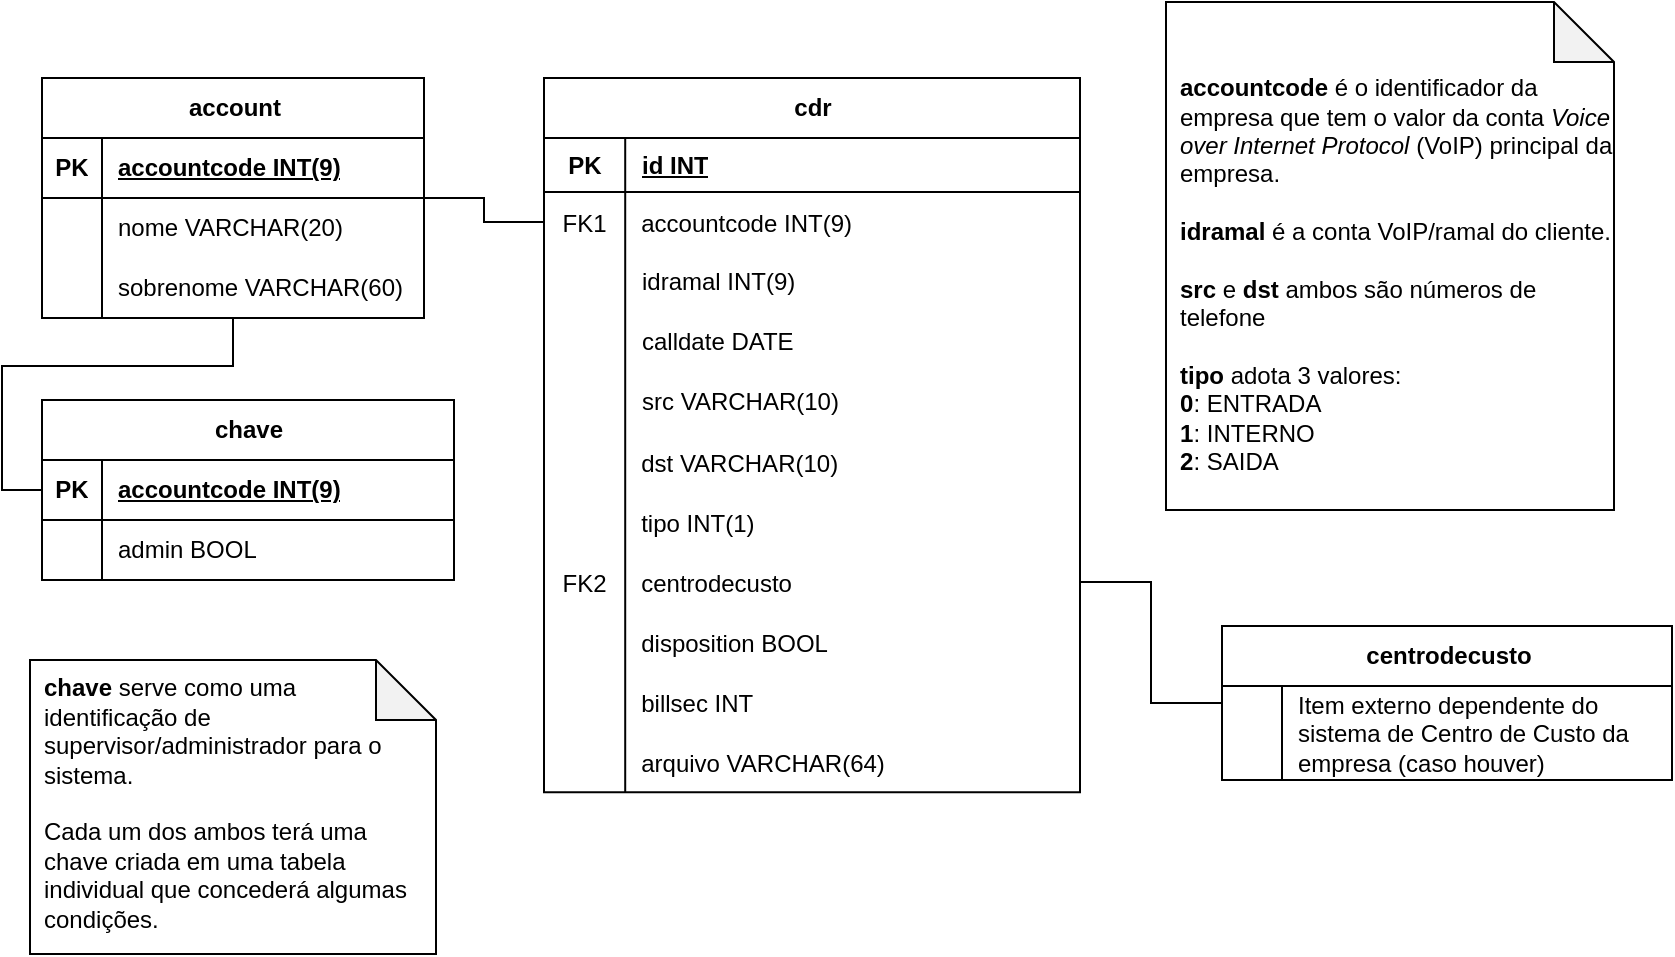 <mxfile version="27.0.9" pages="3">
  <diagram id="LCHwBQlNh8Vgme6ZbI-Y" name="MER 1">
    <mxGraphModel dx="1278" dy="618" grid="0" gridSize="10" guides="1" tooltips="1" connect="1" arrows="1" fold="1" page="0" pageScale="1" pageWidth="3300" pageHeight="2339" math="0" shadow="0">
      <root>
        <mxCell id="0" />
        <mxCell id="1" parent="0" />
        <mxCell id="iptCe_9q5392KeY6W5Uu-12" value="cdr" style="shape=table;startSize=30;container=1;collapsible=1;childLayout=tableLayout;fixedRows=1;rowLines=0;fontStyle=1;align=center;resizeLast=1;html=1;" parent="1" vertex="1">
          <mxGeometry x="50" y="127" width="268" height="357.071" as="geometry">
            <mxRectangle x="50" y="127" width="52" height="30" as="alternateBounds" />
          </mxGeometry>
        </mxCell>
        <mxCell id="iptCe_9q5392KeY6W5Uu-13" value="" style="shape=tableRow;horizontal=0;startSize=0;swimlaneHead=0;swimlaneBody=0;fillColor=none;collapsible=0;dropTarget=0;points=[[0,0.5],[1,0.5]];portConstraint=eastwest;top=0;left=0;right=0;bottom=1;" parent="iptCe_9q5392KeY6W5Uu-12" vertex="1">
          <mxGeometry y="30" width="268" height="27" as="geometry" />
        </mxCell>
        <mxCell id="iptCe_9q5392KeY6W5Uu-14" value="PK" style="shape=partialRectangle;connectable=0;fillColor=none;top=0;left=0;bottom=0;right=0;fontStyle=1;overflow=hidden;whiteSpace=wrap;html=1;" parent="iptCe_9q5392KeY6W5Uu-13" vertex="1">
          <mxGeometry width="40.607" height="27" as="geometry">
            <mxRectangle width="40.607" height="27" as="alternateBounds" />
          </mxGeometry>
        </mxCell>
        <mxCell id="iptCe_9q5392KeY6W5Uu-15" value="id INT" style="shape=partialRectangle;connectable=0;fillColor=none;top=0;left=0;bottom=0;right=0;align=left;spacingLeft=6;fontStyle=5;overflow=hidden;whiteSpace=wrap;html=1;" parent="iptCe_9q5392KeY6W5Uu-13" vertex="1">
          <mxGeometry x="40.607" width="227.393" height="27" as="geometry">
            <mxRectangle width="227.393" height="27" as="alternateBounds" />
          </mxGeometry>
        </mxCell>
        <mxCell id="iptCe_9q5392KeY6W5Uu-82" value="" style="shape=tableRow;horizontal=0;startSize=0;swimlaneHead=0;swimlaneBody=0;fillColor=none;collapsible=0;dropTarget=0;points=[[0,0.5],[1,0.5]];portConstraint=eastwest;top=0;left=0;right=0;bottom=0;" parent="iptCe_9q5392KeY6W5Uu-12" vertex="1">
          <mxGeometry y="57" width="268" height="30" as="geometry" />
        </mxCell>
        <mxCell id="iptCe_9q5392KeY6W5Uu-83" value="FK1" style="shape=partialRectangle;connectable=0;fillColor=none;top=0;left=0;bottom=0;right=0;editable=1;overflow=hidden;" parent="iptCe_9q5392KeY6W5Uu-82" vertex="1">
          <mxGeometry width="40.607" height="30" as="geometry">
            <mxRectangle width="40.607" height="30" as="alternateBounds" />
          </mxGeometry>
        </mxCell>
        <mxCell id="iptCe_9q5392KeY6W5Uu-84" value="accountcode INT(9)" style="shape=partialRectangle;connectable=0;fillColor=none;top=0;left=0;bottom=0;right=0;align=left;spacingLeft=6;overflow=hidden;" parent="iptCe_9q5392KeY6W5Uu-82" vertex="1">
          <mxGeometry x="40.607" width="227.393" height="30" as="geometry">
            <mxRectangle width="227.393" height="30" as="alternateBounds" />
          </mxGeometry>
        </mxCell>
        <mxCell id="iptCe_9q5392KeY6W5Uu-16" value="" style="shape=tableRow;horizontal=0;startSize=0;swimlaneHead=0;swimlaneBody=0;fillColor=none;collapsible=0;dropTarget=0;points=[[0,0.5],[1,0.5]];portConstraint=eastwest;top=0;left=0;right=0;bottom=0;" parent="iptCe_9q5392KeY6W5Uu-12" vertex="1">
          <mxGeometry y="87" width="268" height="30" as="geometry" />
        </mxCell>
        <mxCell id="iptCe_9q5392KeY6W5Uu-17" value="" style="shape=partialRectangle;connectable=0;fillColor=none;top=0;left=0;bottom=0;right=0;editable=1;overflow=hidden;whiteSpace=wrap;html=1;" parent="iptCe_9q5392KeY6W5Uu-16" vertex="1">
          <mxGeometry width="40.607" height="30" as="geometry">
            <mxRectangle width="40.607" height="30" as="alternateBounds" />
          </mxGeometry>
        </mxCell>
        <mxCell id="iptCe_9q5392KeY6W5Uu-18" value="idramal INT(9)" style="shape=partialRectangle;connectable=0;fillColor=none;top=0;left=0;bottom=0;right=0;align=left;spacingLeft=6;overflow=hidden;whiteSpace=wrap;html=1;" parent="iptCe_9q5392KeY6W5Uu-16" vertex="1">
          <mxGeometry x="40.607" width="227.393" height="30" as="geometry">
            <mxRectangle width="227.393" height="30" as="alternateBounds" />
          </mxGeometry>
        </mxCell>
        <mxCell id="iptCe_9q5392KeY6W5Uu-19" value="" style="shape=tableRow;horizontal=0;startSize=0;swimlaneHead=0;swimlaneBody=0;fillColor=none;collapsible=0;dropTarget=0;points=[[0,0.5],[1,0.5]];portConstraint=eastwest;top=0;left=0;right=0;bottom=0;" parent="iptCe_9q5392KeY6W5Uu-12" vertex="1">
          <mxGeometry y="117" width="268" height="30" as="geometry" />
        </mxCell>
        <mxCell id="iptCe_9q5392KeY6W5Uu-20" value="" style="shape=partialRectangle;connectable=0;fillColor=none;top=0;left=0;bottom=0;right=0;editable=1;overflow=hidden;whiteSpace=wrap;html=1;" parent="iptCe_9q5392KeY6W5Uu-19" vertex="1">
          <mxGeometry width="40.607" height="30" as="geometry">
            <mxRectangle width="40.607" height="30" as="alternateBounds" />
          </mxGeometry>
        </mxCell>
        <mxCell id="iptCe_9q5392KeY6W5Uu-21" value="calldate DATE" style="shape=partialRectangle;connectable=0;fillColor=none;top=0;left=0;bottom=0;right=0;align=left;spacingLeft=6;overflow=hidden;whiteSpace=wrap;html=1;" parent="iptCe_9q5392KeY6W5Uu-19" vertex="1">
          <mxGeometry x="40.607" width="227.393" height="30" as="geometry">
            <mxRectangle width="227.393" height="30" as="alternateBounds" />
          </mxGeometry>
        </mxCell>
        <mxCell id="iptCe_9q5392KeY6W5Uu-22" value="" style="shape=tableRow;horizontal=0;startSize=0;swimlaneHead=0;swimlaneBody=0;fillColor=none;collapsible=0;dropTarget=0;points=[[0,0.5],[1,0.5]];portConstraint=eastwest;top=0;left=0;right=0;bottom=0;" parent="iptCe_9q5392KeY6W5Uu-12" vertex="1">
          <mxGeometry y="147" width="268" height="30" as="geometry" />
        </mxCell>
        <mxCell id="iptCe_9q5392KeY6W5Uu-23" value="" style="shape=partialRectangle;connectable=0;fillColor=none;top=0;left=0;bottom=0;right=0;editable=1;overflow=hidden;whiteSpace=wrap;html=1;" parent="iptCe_9q5392KeY6W5Uu-22" vertex="1">
          <mxGeometry width="40.607" height="30" as="geometry">
            <mxRectangle width="40.607" height="30" as="alternateBounds" />
          </mxGeometry>
        </mxCell>
        <mxCell id="iptCe_9q5392KeY6W5Uu-24" value="src VARCHAR(10&lt;span style=&quot;background-color: transparent; color: light-dark(rgb(0, 0, 0), rgb(255, 255, 255));&quot;&gt;)&lt;/span&gt;" style="shape=partialRectangle;connectable=0;fillColor=none;top=0;left=0;bottom=0;right=0;align=left;spacingLeft=6;overflow=hidden;whiteSpace=wrap;html=1;" parent="iptCe_9q5392KeY6W5Uu-22" vertex="1">
          <mxGeometry x="40.607" width="227.393" height="30" as="geometry">
            <mxRectangle width="227.393" height="30" as="alternateBounds" />
          </mxGeometry>
        </mxCell>
        <mxCell id="iptCe_9q5392KeY6W5Uu-26" value="" style="shape=tableRow;horizontal=0;startSize=0;swimlaneHead=0;swimlaneBody=0;fillColor=none;collapsible=0;dropTarget=0;points=[[0,0.5],[1,0.5]];portConstraint=eastwest;top=0;left=0;right=0;bottom=0;" parent="iptCe_9q5392KeY6W5Uu-12" vertex="1">
          <mxGeometry y="177" width="268" height="30" as="geometry" />
        </mxCell>
        <mxCell id="iptCe_9q5392KeY6W5Uu-27" value="" style="shape=partialRectangle;connectable=0;fillColor=none;top=0;left=0;bottom=0;right=0;editable=1;overflow=hidden;" parent="iptCe_9q5392KeY6W5Uu-26" vertex="1">
          <mxGeometry width="40.607" height="30" as="geometry">
            <mxRectangle width="40.607" height="30" as="alternateBounds" />
          </mxGeometry>
        </mxCell>
        <mxCell id="iptCe_9q5392KeY6W5Uu-28" value="dst VARCHAR(10)" style="shape=partialRectangle;connectable=0;fillColor=none;top=0;left=0;bottom=0;right=0;align=left;spacingLeft=6;overflow=hidden;" parent="iptCe_9q5392KeY6W5Uu-26" vertex="1">
          <mxGeometry x="40.607" width="227.393" height="30" as="geometry">
            <mxRectangle width="227.393" height="30" as="alternateBounds" />
          </mxGeometry>
        </mxCell>
        <mxCell id="iptCe_9q5392KeY6W5Uu-32" value="" style="shape=tableRow;horizontal=0;startSize=0;swimlaneHead=0;swimlaneBody=0;fillColor=none;collapsible=0;dropTarget=0;points=[[0,0.5],[1,0.5]];portConstraint=eastwest;top=0;left=0;right=0;bottom=0;" parent="iptCe_9q5392KeY6W5Uu-12" vertex="1">
          <mxGeometry y="207" width="268" height="30" as="geometry" />
        </mxCell>
        <mxCell id="iptCe_9q5392KeY6W5Uu-33" value="" style="shape=partialRectangle;connectable=0;fillColor=none;top=0;left=0;bottom=0;right=0;editable=1;overflow=hidden;" parent="iptCe_9q5392KeY6W5Uu-32" vertex="1">
          <mxGeometry width="40.607" height="30" as="geometry">
            <mxRectangle width="40.607" height="30" as="alternateBounds" />
          </mxGeometry>
        </mxCell>
        <mxCell id="iptCe_9q5392KeY6W5Uu-34" value="tipo INT(1)" style="shape=partialRectangle;connectable=0;fillColor=none;top=0;left=0;bottom=0;right=0;align=left;spacingLeft=6;overflow=hidden;" parent="iptCe_9q5392KeY6W5Uu-32" vertex="1">
          <mxGeometry x="40.607" width="227.393" height="30" as="geometry">
            <mxRectangle width="227.393" height="30" as="alternateBounds" />
          </mxGeometry>
        </mxCell>
        <mxCell id="iptCe_9q5392KeY6W5Uu-35" value="" style="shape=tableRow;horizontal=0;startSize=0;swimlaneHead=0;swimlaneBody=0;fillColor=none;collapsible=0;dropTarget=0;points=[[0,0.5],[1,0.5]];portConstraint=eastwest;top=0;left=0;right=0;bottom=0;" parent="iptCe_9q5392KeY6W5Uu-12" vertex="1">
          <mxGeometry y="237" width="268" height="30" as="geometry" />
        </mxCell>
        <mxCell id="iptCe_9q5392KeY6W5Uu-36" value="FK2" style="shape=partialRectangle;connectable=0;fillColor=none;top=0;left=0;bottom=0;right=0;editable=1;overflow=hidden;" parent="iptCe_9q5392KeY6W5Uu-35" vertex="1">
          <mxGeometry width="40.607" height="30" as="geometry">
            <mxRectangle width="40.607" height="30" as="alternateBounds" />
          </mxGeometry>
        </mxCell>
        <mxCell id="iptCe_9q5392KeY6W5Uu-37" value="centrodecusto" style="shape=partialRectangle;connectable=0;fillColor=none;top=0;left=0;bottom=0;right=0;align=left;spacingLeft=6;overflow=hidden;" parent="iptCe_9q5392KeY6W5Uu-35" vertex="1">
          <mxGeometry x="40.607" width="227.393" height="30" as="geometry">
            <mxRectangle width="227.393" height="30" as="alternateBounds" />
          </mxGeometry>
        </mxCell>
        <mxCell id="iptCe_9q5392KeY6W5Uu-38" value="" style="shape=tableRow;horizontal=0;startSize=0;swimlaneHead=0;swimlaneBody=0;fillColor=none;collapsible=0;dropTarget=0;points=[[0,0.5],[1,0.5]];portConstraint=eastwest;top=0;left=0;right=0;bottom=0;" parent="iptCe_9q5392KeY6W5Uu-12" vertex="1">
          <mxGeometry y="267" width="268" height="30" as="geometry" />
        </mxCell>
        <mxCell id="iptCe_9q5392KeY6W5Uu-39" value="" style="shape=partialRectangle;connectable=0;fillColor=none;top=0;left=0;bottom=0;right=0;editable=1;overflow=hidden;" parent="iptCe_9q5392KeY6W5Uu-38" vertex="1">
          <mxGeometry width="40.607" height="30" as="geometry">
            <mxRectangle width="40.607" height="30" as="alternateBounds" />
          </mxGeometry>
        </mxCell>
        <mxCell id="iptCe_9q5392KeY6W5Uu-40" value="disposition BOOL" style="shape=partialRectangle;connectable=0;fillColor=none;top=0;left=0;bottom=0;right=0;align=left;spacingLeft=6;overflow=hidden;" parent="iptCe_9q5392KeY6W5Uu-38" vertex="1">
          <mxGeometry x="40.607" width="227.393" height="30" as="geometry">
            <mxRectangle width="227.393" height="30" as="alternateBounds" />
          </mxGeometry>
        </mxCell>
        <mxCell id="iptCe_9q5392KeY6W5Uu-41" value="" style="shape=tableRow;horizontal=0;startSize=0;swimlaneHead=0;swimlaneBody=0;fillColor=none;collapsible=0;dropTarget=0;points=[[0,0.5],[1,0.5]];portConstraint=eastwest;top=0;left=0;right=0;bottom=0;" parent="iptCe_9q5392KeY6W5Uu-12" vertex="1">
          <mxGeometry y="297" width="268" height="30" as="geometry" />
        </mxCell>
        <mxCell id="iptCe_9q5392KeY6W5Uu-42" value="" style="shape=partialRectangle;connectable=0;fillColor=none;top=0;left=0;bottom=0;right=0;editable=1;overflow=hidden;" parent="iptCe_9q5392KeY6W5Uu-41" vertex="1">
          <mxGeometry width="40.607" height="30" as="geometry">
            <mxRectangle width="40.607" height="30" as="alternateBounds" />
          </mxGeometry>
        </mxCell>
        <mxCell id="iptCe_9q5392KeY6W5Uu-43" value="billsec INT" style="shape=partialRectangle;connectable=0;fillColor=none;top=0;left=0;bottom=0;right=0;align=left;spacingLeft=6;overflow=hidden;" parent="iptCe_9q5392KeY6W5Uu-41" vertex="1">
          <mxGeometry x="40.607" width="227.393" height="30" as="geometry">
            <mxRectangle width="227.393" height="30" as="alternateBounds" />
          </mxGeometry>
        </mxCell>
        <mxCell id="iptCe_9q5392KeY6W5Uu-44" value="" style="shape=tableRow;horizontal=0;startSize=0;swimlaneHead=0;swimlaneBody=0;fillColor=none;collapsible=0;dropTarget=0;points=[[0,0.5],[1,0.5]];portConstraint=eastwest;top=0;left=0;right=0;bottom=0;" parent="iptCe_9q5392KeY6W5Uu-12" vertex="1">
          <mxGeometry y="327" width="268" height="30" as="geometry" />
        </mxCell>
        <mxCell id="iptCe_9q5392KeY6W5Uu-45" value="" style="shape=partialRectangle;connectable=0;fillColor=none;top=0;left=0;bottom=0;right=0;editable=1;overflow=hidden;" parent="iptCe_9q5392KeY6W5Uu-44" vertex="1">
          <mxGeometry width="40.607" height="30" as="geometry">
            <mxRectangle width="40.607" height="30" as="alternateBounds" />
          </mxGeometry>
        </mxCell>
        <mxCell id="iptCe_9q5392KeY6W5Uu-46" value="arquivo VARCHAR(64)" style="shape=partialRectangle;connectable=0;fillColor=none;top=0;left=0;bottom=0;right=0;align=left;spacingLeft=6;overflow=hidden;" parent="iptCe_9q5392KeY6W5Uu-44" vertex="1">
          <mxGeometry x="40.607" width="227.393" height="30" as="geometry">
            <mxRectangle width="227.393" height="30" as="alternateBounds" />
          </mxGeometry>
        </mxCell>
        <mxCell id="iptCe_9q5392KeY6W5Uu-53" value="centrodecusto" style="shape=table;startSize=30;container=1;collapsible=1;childLayout=tableLayout;fixedRows=1;rowLines=0;fontStyle=1;align=center;resizeLast=1;html=1;" parent="1" vertex="1">
          <mxGeometry x="389" y="401" width="225" height="77" as="geometry" />
        </mxCell>
        <mxCell id="iptCe_9q5392KeY6W5Uu-57" value="" style="shape=tableRow;horizontal=0;startSize=0;swimlaneHead=0;swimlaneBody=0;fillColor=none;collapsible=0;dropTarget=0;points=[[0,0.5],[1,0.5]];portConstraint=eastwest;top=0;left=0;right=0;bottom=0;" parent="iptCe_9q5392KeY6W5Uu-53" vertex="1">
          <mxGeometry y="30" width="225" height="47" as="geometry" />
        </mxCell>
        <mxCell id="iptCe_9q5392KeY6W5Uu-58" value="" style="shape=partialRectangle;connectable=0;fillColor=none;top=0;left=0;bottom=0;right=0;editable=1;overflow=hidden;whiteSpace=wrap;html=1;" parent="iptCe_9q5392KeY6W5Uu-57" vertex="1">
          <mxGeometry width="30" height="47" as="geometry">
            <mxRectangle width="30" height="47" as="alternateBounds" />
          </mxGeometry>
        </mxCell>
        <mxCell id="iptCe_9q5392KeY6W5Uu-59" value="Item externo dependente do sistema de Centro de Custo da empresa (caso houver)" style="shape=partialRectangle;connectable=0;fillColor=none;top=0;left=0;bottom=0;right=0;align=left;spacingLeft=6;overflow=hidden;whiteSpace=wrap;html=1;" parent="iptCe_9q5392KeY6W5Uu-57" vertex="1">
          <mxGeometry x="30" width="195" height="47" as="geometry">
            <mxRectangle width="195" height="47" as="alternateBounds" />
          </mxGeometry>
        </mxCell>
        <mxCell id="iptCe_9q5392KeY6W5Uu-66" style="edgeStyle=orthogonalEdgeStyle;rounded=0;orthogonalLoop=1;jettySize=auto;html=1;entryX=0;entryY=0.5;entryDx=0;entryDy=0;fontSize=12;startSize=8;endSize=8;endArrow=none;startFill=0;exitX=1;exitY=0.5;exitDx=0;exitDy=0;" parent="1" source="iptCe_9q5392KeY6W5Uu-35" target="iptCe_9q5392KeY6W5Uu-53" edge="1">
          <mxGeometry relative="1" as="geometry" />
        </mxCell>
        <mxCell id="iptCe_9q5392KeY6W5Uu-90" value="&lt;b&gt;accountcode &lt;/b&gt;é o identificador da empresa que tem o valor da conta&amp;nbsp;&lt;i&gt;Voice over Internet Protocol&lt;/i&gt;&amp;nbsp;(VoIP) principal da empresa.&lt;div&gt;&lt;br&gt;&lt;/div&gt;&lt;div&gt;&lt;b&gt;idramal&lt;/b&gt;&amp;nbsp;é a conta VoIP/ramal do cliente.&lt;br&gt;&lt;div&gt;&lt;br&gt;&lt;/div&gt;&lt;div&gt;&lt;div style=&quot;&quot;&gt;&lt;b&gt;src&lt;/b&gt;&amp;nbsp;e &lt;b&gt;dst&lt;/b&gt;&amp;nbsp;ambos são números de telefone&lt;/div&gt;&lt;div style=&quot;&quot;&gt;&lt;br&gt;&lt;/div&gt;&lt;div style=&quot;&quot;&gt;&lt;b&gt;tipo&lt;/b&gt;&amp;nbsp;adota 3 valores:&lt;br&gt;&lt;b&gt;0&lt;/b&gt;: ENTRADA&lt;/div&gt;&lt;div style=&quot;&quot;&gt;&lt;b&gt;1&lt;/b&gt;: INTERNO&lt;/div&gt;&lt;div style=&quot;&quot;&gt;&lt;b&gt;2&lt;/b&gt;: SAIDA&lt;/div&gt;&lt;div&gt;&lt;br&gt;&lt;/div&gt;&lt;/div&gt;&lt;/div&gt;" style="shape=note;whiteSpace=wrap;html=1;backgroundOutline=1;darkOpacity=0.05;align=left;verticalAlign=bottom;spacingLeft=5;" parent="1" vertex="1">
          <mxGeometry x="361" y="89" width="224" height="254" as="geometry" />
        </mxCell>
        <mxCell id="aGysRV_mhtRJOdo6gemg-48" style="edgeStyle=orthogonalEdgeStyle;rounded=0;orthogonalLoop=1;jettySize=auto;html=1;entryX=0;entryY=0.5;entryDx=0;entryDy=0;fontSize=12;startSize=8;endSize=8;endArrow=none;startFill=0;" parent="1" source="aGysRV_mhtRJOdo6gemg-35" target="iptCe_9q5392KeY6W5Uu-82" edge="1">
          <mxGeometry relative="1" as="geometry" />
        </mxCell>
        <mxCell id="aGysRV_mhtRJOdo6gemg-66" style="edgeStyle=orthogonalEdgeStyle;rounded=0;orthogonalLoop=1;jettySize=auto;html=1;entryX=0;entryY=0.5;entryDx=0;entryDy=0;fontSize=12;startSize=8;endSize=8;endArrow=none;startFill=0;" parent="1" source="aGysRV_mhtRJOdo6gemg-35" target="aGysRV_mhtRJOdo6gemg-50" edge="1">
          <mxGeometry relative="1" as="geometry">
            <Array as="points">
              <mxPoint x="-105" y="271" />
              <mxPoint x="-221" y="271" />
              <mxPoint x="-221" y="333" />
            </Array>
          </mxGeometry>
        </mxCell>
        <mxCell id="aGysRV_mhtRJOdo6gemg-35" value="account" style="shape=table;startSize=30;container=1;collapsible=1;childLayout=tableLayout;fixedRows=1;rowLines=0;fontStyle=1;align=center;resizeLast=1;html=1;" parent="1" vertex="1">
          <mxGeometry x="-201" y="127" width="191" height="120" as="geometry" />
        </mxCell>
        <mxCell id="aGysRV_mhtRJOdo6gemg-36" value="" style="shape=tableRow;horizontal=0;startSize=0;swimlaneHead=0;swimlaneBody=0;fillColor=none;collapsible=0;dropTarget=0;points=[[0,0.5],[1,0.5]];portConstraint=eastwest;top=0;left=0;right=0;bottom=1;" parent="aGysRV_mhtRJOdo6gemg-35" vertex="1">
          <mxGeometry y="30" width="191" height="30" as="geometry" />
        </mxCell>
        <mxCell id="aGysRV_mhtRJOdo6gemg-37" value="PK" style="shape=partialRectangle;connectable=0;fillColor=none;top=0;left=0;bottom=0;right=0;fontStyle=1;overflow=hidden;whiteSpace=wrap;html=1;" parent="aGysRV_mhtRJOdo6gemg-36" vertex="1">
          <mxGeometry width="30" height="30" as="geometry">
            <mxRectangle width="30" height="30" as="alternateBounds" />
          </mxGeometry>
        </mxCell>
        <mxCell id="aGysRV_mhtRJOdo6gemg-38" value="accountcode INT(9)" style="shape=partialRectangle;connectable=0;fillColor=none;top=0;left=0;bottom=0;right=0;align=left;spacingLeft=6;fontStyle=5;overflow=hidden;whiteSpace=wrap;html=1;" parent="aGysRV_mhtRJOdo6gemg-36" vertex="1">
          <mxGeometry x="30" width="161" height="30" as="geometry">
            <mxRectangle width="161" height="30" as="alternateBounds" />
          </mxGeometry>
        </mxCell>
        <mxCell id="aGysRV_mhtRJOdo6gemg-39" value="" style="shape=tableRow;horizontal=0;startSize=0;swimlaneHead=0;swimlaneBody=0;fillColor=none;collapsible=0;dropTarget=0;points=[[0,0.5],[1,0.5]];portConstraint=eastwest;top=0;left=0;right=0;bottom=0;" parent="aGysRV_mhtRJOdo6gemg-35" vertex="1">
          <mxGeometry y="60" width="191" height="30" as="geometry" />
        </mxCell>
        <mxCell id="aGysRV_mhtRJOdo6gemg-40" value="" style="shape=partialRectangle;connectable=0;fillColor=none;top=0;left=0;bottom=0;right=0;editable=1;overflow=hidden;whiteSpace=wrap;html=1;" parent="aGysRV_mhtRJOdo6gemg-39" vertex="1">
          <mxGeometry width="30" height="30" as="geometry">
            <mxRectangle width="30" height="30" as="alternateBounds" />
          </mxGeometry>
        </mxCell>
        <mxCell id="aGysRV_mhtRJOdo6gemg-41" value="nome VARCHAR(20)" style="shape=partialRectangle;connectable=0;fillColor=none;top=0;left=0;bottom=0;right=0;align=left;spacingLeft=6;overflow=hidden;whiteSpace=wrap;html=1;" parent="aGysRV_mhtRJOdo6gemg-39" vertex="1">
          <mxGeometry x="30" width="161" height="30" as="geometry">
            <mxRectangle width="161" height="30" as="alternateBounds" />
          </mxGeometry>
        </mxCell>
        <mxCell id="aGysRV_mhtRJOdo6gemg-42" value="" style="shape=tableRow;horizontal=0;startSize=0;swimlaneHead=0;swimlaneBody=0;fillColor=none;collapsible=0;dropTarget=0;points=[[0,0.5],[1,0.5]];portConstraint=eastwest;top=0;left=0;right=0;bottom=0;" parent="aGysRV_mhtRJOdo6gemg-35" vertex="1">
          <mxGeometry y="90" width="191" height="30" as="geometry" />
        </mxCell>
        <mxCell id="aGysRV_mhtRJOdo6gemg-43" value="" style="shape=partialRectangle;connectable=0;fillColor=none;top=0;left=0;bottom=0;right=0;editable=1;overflow=hidden;whiteSpace=wrap;html=1;" parent="aGysRV_mhtRJOdo6gemg-42" vertex="1">
          <mxGeometry width="30" height="30" as="geometry">
            <mxRectangle width="30" height="30" as="alternateBounds" />
          </mxGeometry>
        </mxCell>
        <mxCell id="aGysRV_mhtRJOdo6gemg-44" value="sobrenome VARCHAR(60)" style="shape=partialRectangle;connectable=0;fillColor=none;top=0;left=0;bottom=0;right=0;align=left;spacingLeft=6;overflow=hidden;whiteSpace=wrap;html=1;" parent="aGysRV_mhtRJOdo6gemg-42" vertex="1">
          <mxGeometry x="30" width="161" height="30" as="geometry">
            <mxRectangle width="161" height="30" as="alternateBounds" />
          </mxGeometry>
        </mxCell>
        <mxCell id="aGysRV_mhtRJOdo6gemg-49" value="chave" style="shape=table;startSize=30;container=1;collapsible=1;childLayout=tableLayout;fixedRows=1;rowLines=0;fontStyle=1;align=center;resizeLast=1;html=1;" parent="1" vertex="1">
          <mxGeometry x="-201" y="288" width="206" height="90" as="geometry" />
        </mxCell>
        <mxCell id="aGysRV_mhtRJOdo6gemg-50" value="" style="shape=tableRow;horizontal=0;startSize=0;swimlaneHead=0;swimlaneBody=0;fillColor=none;collapsible=0;dropTarget=0;points=[[0,0.5],[1,0.5]];portConstraint=eastwest;top=0;left=0;right=0;bottom=1;" parent="aGysRV_mhtRJOdo6gemg-49" vertex="1">
          <mxGeometry y="30" width="206" height="30" as="geometry" />
        </mxCell>
        <mxCell id="aGysRV_mhtRJOdo6gemg-51" value="PK" style="shape=partialRectangle;connectable=0;fillColor=none;top=0;left=0;bottom=0;right=0;fontStyle=1;overflow=hidden;whiteSpace=wrap;html=1;" parent="aGysRV_mhtRJOdo6gemg-50" vertex="1">
          <mxGeometry width="30" height="30" as="geometry">
            <mxRectangle width="30" height="30" as="alternateBounds" />
          </mxGeometry>
        </mxCell>
        <mxCell id="aGysRV_mhtRJOdo6gemg-52" value="accountcode INT(9)" style="shape=partialRectangle;connectable=0;fillColor=none;top=0;left=0;bottom=0;right=0;align=left;spacingLeft=6;fontStyle=5;overflow=hidden;whiteSpace=wrap;html=1;" parent="aGysRV_mhtRJOdo6gemg-50" vertex="1">
          <mxGeometry x="30" width="176" height="30" as="geometry">
            <mxRectangle width="176" height="30" as="alternateBounds" />
          </mxGeometry>
        </mxCell>
        <mxCell id="aGysRV_mhtRJOdo6gemg-62" value="" style="shape=tableRow;horizontal=0;startSize=0;swimlaneHead=0;swimlaneBody=0;fillColor=none;collapsible=0;dropTarget=0;points=[[0,0.5],[1,0.5]];portConstraint=eastwest;top=0;left=0;right=0;bottom=0;" parent="aGysRV_mhtRJOdo6gemg-49" vertex="1">
          <mxGeometry y="60" width="206" height="30" as="geometry" />
        </mxCell>
        <mxCell id="aGysRV_mhtRJOdo6gemg-63" value="" style="shape=partialRectangle;connectable=0;fillColor=none;top=0;left=0;bottom=0;right=0;fontStyle=0;overflow=hidden;whiteSpace=wrap;html=1;" parent="aGysRV_mhtRJOdo6gemg-62" vertex="1">
          <mxGeometry width="30" height="30" as="geometry">
            <mxRectangle width="30" height="30" as="alternateBounds" />
          </mxGeometry>
        </mxCell>
        <mxCell id="aGysRV_mhtRJOdo6gemg-64" value="admin BOOL" style="shape=partialRectangle;connectable=0;fillColor=none;top=0;left=0;bottom=0;right=0;align=left;spacingLeft=6;fontStyle=0;overflow=hidden;whiteSpace=wrap;html=1;" parent="aGysRV_mhtRJOdo6gemg-62" vertex="1">
          <mxGeometry x="30" width="176" height="30" as="geometry">
            <mxRectangle width="176" height="30" as="alternateBounds" />
          </mxGeometry>
        </mxCell>
        <mxCell id="aGysRV_mhtRJOdo6gemg-65" value="&lt;b&gt;chave &lt;/b&gt;serve como uma identificação de supervisor/administrador para o sistema.&lt;div&gt;&lt;br&gt;&lt;/div&gt;&lt;div&gt;Cada um dos ambos terá uma chave criada em uma tabela individual que concederá algumas condições.&lt;/div&gt;" style="shape=note;whiteSpace=wrap;html=1;backgroundOutline=1;darkOpacity=0.05;align=left;verticalAlign=bottom;spacingLeft=5;spacingRight=8;spacingBottom=8;" parent="1" vertex="1">
          <mxGeometry x="-207" y="418" width="203" height="147" as="geometry" />
        </mxCell>
      </root>
    </mxGraphModel>
  </diagram>
  <diagram name="Cases 1" id="BNk5RFfHtkvswEc0Ol9s">
    <mxGraphModel dx="1571" dy="824" grid="0" gridSize="10" guides="1" tooltips="1" connect="1" arrows="1" fold="1" page="0" pageScale="1" pageWidth="3300" pageHeight="2339" math="0" shadow="0">
      <root>
        <mxCell id="0" />
        <mxCell id="1" parent="0" />
        <mxCell id="P_fY0GC87L_X9JQZBcob-1" value="Cliente&lt;div&gt;&lt;br&gt;&lt;/div&gt;" style="shape=umlActor;verticalLabelPosition=bottom;verticalAlign=top;html=1;outlineConnect=0;" parent="1" vertex="1">
          <mxGeometry x="-1" y="84" width="30" height="60" as="geometry" />
        </mxCell>
        <mxCell id="P_fY0GC87L_X9JQZBcob-2" value="Comum" style="shape=umlActor;verticalLabelPosition=bottom;verticalAlign=top;html=1;outlineConnect=0;" parent="1" vertex="1">
          <mxGeometry x="-70" y="201" width="30" height="60" as="geometry" />
        </mxCell>
        <mxCell id="P_fY0GC87L_X9JQZBcob-3" value="Supervisor" style="shape=umlActor;verticalLabelPosition=bottom;verticalAlign=top;html=1;outlineConnect=0;" parent="1" vertex="1">
          <mxGeometry x="-1" y="201" width="30" height="60" as="geometry" />
        </mxCell>
        <mxCell id="P_fY0GC87L_X9JQZBcob-4" value="Admin" style="shape=umlActor;verticalLabelPosition=bottom;verticalAlign=top;html=1;outlineConnect=0;" parent="1" vertex="1">
          <mxGeometry x="68" y="201" width="30" height="60" as="geometry" />
        </mxCell>
        <mxCell id="P_fY0GC87L_X9JQZBcob-8" style="edgeStyle=orthogonalEdgeStyle;rounded=0;orthogonalLoop=1;jettySize=auto;html=1;fontSize=12;startSize=8;endSize=8;entryX=0.5;entryY=0;entryDx=0;entryDy=0;entryPerimeter=0;" parent="1" target="P_fY0GC87L_X9JQZBcob-2" edge="1">
          <mxGeometry relative="1" as="geometry">
            <mxPoint x="-55" y="201" as="targetPoint" />
            <mxPoint x="14" y="165" as="sourcePoint" />
            <Array as="points">
              <mxPoint x="14" y="181" />
              <mxPoint x="-55" y="181" />
            </Array>
          </mxGeometry>
        </mxCell>
        <mxCell id="P_fY0GC87L_X9JQZBcob-10" style="edgeStyle=none;curved=1;rounded=0;orthogonalLoop=1;jettySize=auto;html=1;entryX=0.5;entryY=0;entryDx=0;entryDy=0;entryPerimeter=0;fontSize=12;startSize=8;endSize=8;" parent="1" target="P_fY0GC87L_X9JQZBcob-3" edge="1">
          <mxGeometry relative="1" as="geometry">
            <mxPoint x="14" y="168" as="sourcePoint" />
          </mxGeometry>
        </mxCell>
        <mxCell id="P_fY0GC87L_X9JQZBcob-11" style="edgeStyle=orthogonalEdgeStyle;rounded=0;orthogonalLoop=1;jettySize=auto;html=1;entryX=0.5;entryY=0;entryDx=0;entryDy=0;entryPerimeter=0;fontSize=12;startSize=8;endSize=8;" parent="1" edge="1">
          <mxGeometry relative="1" as="geometry">
            <mxPoint x="14" y="170" as="sourcePoint" />
            <mxPoint x="83.0" y="200" as="targetPoint" />
            <Array as="points">
              <mxPoint x="14" y="181" />
              <mxPoint x="83" y="181" />
            </Array>
          </mxGeometry>
        </mxCell>
        <mxCell id="P_fY0GC87L_X9JQZBcob-12" value="" style="rounded=0;whiteSpace=wrap;html=1;movable=0;resizable=0;rotatable=0;deletable=0;editable=0;locked=1;connectable=0;" parent="1" vertex="1">
          <mxGeometry x="127" y="22" width="767" height="739" as="geometry" />
        </mxCell>
        <mxCell id="P_fY0GC87L_X9JQZBcob-17" value="" style="edgeStyle=entityRelationEdgeStyle;rounded=0;orthogonalLoop=1;jettySize=auto;html=1;fontSize=12;startSize=8;endSize=8;endArrow=none;startFill=0;" parent="1" source="P_fY0GC87L_X9JQZBcob-13" target="P_fY0GC87L_X9JQZBcob-1" edge="1">
          <mxGeometry relative="1" as="geometry" />
        </mxCell>
        <mxCell id="P_fY0GC87L_X9JQZBcob-58" style="edgeStyle=none;curved=1;rounded=0;orthogonalLoop=1;jettySize=auto;html=1;fontSize=12;startSize=8;endSize=8;" parent="1" source="P_fY0GC87L_X9JQZBcob-13" target="P_fY0GC87L_X9JQZBcob-57" edge="1">
          <mxGeometry relative="1" as="geometry" />
        </mxCell>
        <mxCell id="P_fY0GC87L_X9JQZBcob-13" value="Login" style="ellipse;whiteSpace=wrap;html=1;" parent="1" vertex="1">
          <mxGeometry x="176" y="53" width="73" height="54" as="geometry" />
        </mxCell>
        <mxCell id="P_fY0GC87L_X9JQZBcob-21" style="rounded=0;orthogonalLoop=1;jettySize=auto;html=1;entryX=0.5;entryY=1;entryDx=0;entryDy=0;fontSize=12;startSize=8;endSize=8;dashed=1;exitX=0;exitY=0.5;exitDx=0;exitDy=0;edgeStyle=elbowEdgeStyle;elbow=vertical;dashPattern=8 8;" parent="1" source="P_fY0GC87L_X9JQZBcob-18" target="P_fY0GC87L_X9JQZBcob-13" edge="1">
          <mxGeometry relative="1" as="geometry">
            <Array as="points">
              <mxPoint x="213" y="128" />
              <mxPoint x="157" y="137" />
            </Array>
          </mxGeometry>
        </mxCell>
        <mxCell id="P_fY0GC87L_X9JQZBcob-23" style="edgeStyle=none;curved=1;rounded=0;orthogonalLoop=1;jettySize=auto;html=1;fontSize=12;startSize=8;endSize=8;" parent="1" source="P_fY0GC87L_X9JQZBcob-18" target="P_fY0GC87L_X9JQZBcob-22" edge="1">
          <mxGeometry relative="1" as="geometry" />
        </mxCell>
        <mxCell id="P_fY0GC87L_X9JQZBcob-18" value="Botão &quot;esqueci a senha&quot;" style="ellipse;whiteSpace=wrap;html=1;" parent="1" vertex="1">
          <mxGeometry x="240" y="144" width="109" height="54" as="geometry" />
        </mxCell>
        <mxCell id="P_fY0GC87L_X9JQZBcob-26" style="edgeStyle=orthogonalEdgeStyle;rounded=0;orthogonalLoop=1;jettySize=auto;html=1;entryX=0.5;entryY=0;entryDx=0;entryDy=0;fontSize=12;startSize=8;endSize=8;endArrow=none;startFill=1;startArrow=classic;" parent="1" source="P_fY0GC87L_X9JQZBcob-22" target="P_fY0GC87L_X9JQZBcob-24" edge="1">
          <mxGeometry relative="1" as="geometry" />
        </mxCell>
        <mxCell id="P_fY0GC87L_X9JQZBcob-28" style="edgeStyle=orthogonalEdgeStyle;rounded=0;orthogonalLoop=1;jettySize=auto;html=1;entryX=0.5;entryY=0;entryDx=0;entryDy=0;fontSize=12;startSize=8;endSize=8;startArrow=classic;startFill=1;endArrow=none;" parent="1" source="P_fY0GC87L_X9JQZBcob-22" target="P_fY0GC87L_X9JQZBcob-25" edge="1">
          <mxGeometry relative="1" as="geometry" />
        </mxCell>
        <mxCell id="P_fY0GC87L_X9JQZBcob-22" value="Mandar código de recup. senha" style="ellipse;whiteSpace=wrap;html=1;" parent="1" vertex="1">
          <mxGeometry x="241.5" y="224" width="106" height="62" as="geometry" />
        </mxCell>
        <mxCell id="P_fY0GC87L_X9JQZBcob-24" value="e-mail corporativo" style="ellipse;whiteSpace=wrap;html=1;" parent="1" vertex="1">
          <mxGeometry x="181" y="334" width="106" height="62" as="geometry" />
        </mxCell>
        <mxCell id="P_fY0GC87L_X9JQZBcob-25" value="n. de celular registrado no B.D." style="ellipse;whiteSpace=wrap;html=1;" parent="1" vertex="1">
          <mxGeometry x="305" y="334" width="106" height="62" as="geometry" />
        </mxCell>
        <mxCell id="P_fY0GC87L_X9JQZBcob-30" style="edgeStyle=orthogonalEdgeStyle;rounded=0;orthogonalLoop=1;jettySize=auto;html=1;entryX=0.5;entryY=1;entryDx=0;entryDy=0;fontSize=12;startSize=8;endSize=8;endArrow=none;startFill=0;exitX=0.5;exitY=0;exitDx=0;exitDy=0;" parent="1" source="P_fY0GC87L_X9JQZBcob-29" target="P_fY0GC87L_X9JQZBcob-24" edge="1">
          <mxGeometry relative="1" as="geometry">
            <mxPoint x="251" y="440" as="sourcePoint" />
            <mxPoint x="190" y="396" as="targetPoint" />
          </mxGeometry>
        </mxCell>
        <mxCell id="P_fY0GC87L_X9JQZBcob-31" style="edgeStyle=orthogonalEdgeStyle;rounded=0;orthogonalLoop=1;jettySize=auto;html=1;entryX=0.5;entryY=1;entryDx=0;entryDy=0;fontSize=12;startSize=8;endSize=8;endArrow=none;startFill=0;exitX=0.5;exitY=0;exitDx=0;exitDy=0;" parent="1" source="P_fY0GC87L_X9JQZBcob-29" target="P_fY0GC87L_X9JQZBcob-25" edge="1">
          <mxGeometry relative="1" as="geometry">
            <mxPoint x="251" y="440" as="sourcePoint" />
            <mxPoint x="314" y="396" as="targetPoint" />
          </mxGeometry>
        </mxCell>
        <mxCell id="P_fY0GC87L_X9JQZBcob-47" style="edgeStyle=orthogonalEdgeStyle;rounded=0;orthogonalLoop=1;jettySize=auto;html=1;entryX=0;entryY=0.5;entryDx=0;entryDy=0;fontSize=12;startSize=8;endSize=8;endArrow=classic;startFill=0;endFill=1;" parent="1" source="P_fY0GC87L_X9JQZBcob-29" target="P_fY0GC87L_X9JQZBcob-45" edge="1">
          <mxGeometry relative="1" as="geometry" />
        </mxCell>
        <mxCell id="P_fY0GC87L_X9JQZBcob-48" style="edgeStyle=orthogonalEdgeStyle;rounded=0;orthogonalLoop=1;jettySize=auto;html=1;entryX=0;entryY=0.5;entryDx=0;entryDy=0;fontSize=12;startSize=8;endSize=8;endArrow=classic;startFill=0;endFill=1;" parent="1" source="P_fY0GC87L_X9JQZBcob-29" target="P_fY0GC87L_X9JQZBcob-46" edge="1">
          <mxGeometry relative="1" as="geometry" />
        </mxCell>
        <mxCell id="P_fY0GC87L_X9JQZBcob-29" value="Verificar código" style="ellipse;whiteSpace=wrap;html=1;" parent="1" vertex="1">
          <mxGeometry x="235" y="462" width="120" height="51" as="geometry" />
        </mxCell>
        <mxCell id="P_fY0GC87L_X9JQZBcob-32" style="edgeStyle=none;curved=1;rounded=0;orthogonalLoop=1;jettySize=auto;html=1;exitX=0.5;exitY=0;exitDx=0;exitDy=0;fontSize=12;startSize=8;endSize=8;" parent="1" source="P_fY0GC87L_X9JQZBcob-29" target="P_fY0GC87L_X9JQZBcob-29" edge="1">
          <mxGeometry relative="1" as="geometry" />
        </mxCell>
        <mxCell id="P_fY0GC87L_X9JQZBcob-36" style="edgeStyle=orthogonalEdgeStyle;rounded=0;orthogonalLoop=1;jettySize=auto;html=1;entryX=0.5;entryY=1;entryDx=0;entryDy=0;fontSize=12;startSize=8;endSize=8;" parent="1" source="P_fY0GC87L_X9JQZBcob-34" target="P_fY0GC87L_X9JQZBcob-29" edge="1">
          <mxGeometry relative="1" as="geometry" />
        </mxCell>
        <mxCell id="P_fY0GC87L_X9JQZBcob-34" value="Solicitar mudança de senha ao nível de usuário maior" style="ellipse;whiteSpace=wrap;html=1;" parent="1" vertex="1">
          <mxGeometry x="204.25" y="551" width="181.5" height="80" as="geometry" />
        </mxCell>
        <mxCell id="P_fY0GC87L_X9JQZBcob-39" style="edgeStyle=orthogonalEdgeStyle;rounded=0;orthogonalLoop=1;jettySize=auto;html=1;entryX=0.5;entryY=1;entryDx=0;entryDy=0;fontSize=12;startSize=8;endSize=8;dashed=1;dashPattern=8 8;" parent="1" source="P_fY0GC87L_X9JQZBcob-37" target="P_fY0GC87L_X9JQZBcob-34" edge="1">
          <mxGeometry relative="1" as="geometry" />
        </mxCell>
        <mxCell id="P_fY0GC87L_X9JQZBcob-37" value="Senha alterada" style="ellipse;whiteSpace=wrap;html=1;" parent="1" vertex="1">
          <mxGeometry x="268" y="669" width="110" height="32" as="geometry" />
        </mxCell>
        <mxCell id="P_fY0GC87L_X9JQZBcob-42" style="edgeStyle=none;curved=1;rounded=0;orthogonalLoop=1;jettySize=auto;html=1;entryX=0;entryY=0.5;entryDx=0;entryDy=0;fontSize=12;startSize=8;endSize=8;endArrow=none;startFill=0;" parent="1" source="P_fY0GC87L_X9JQZBcob-40" target="P_fY0GC87L_X9JQZBcob-37" edge="1">
          <mxGeometry relative="1" as="geometry" />
        </mxCell>
        <mxCell id="P_fY0GC87L_X9JQZBcob-40" value="Superv." style="ellipse;whiteSpace=wrap;html=1;" parent="1" vertex="1">
          <mxGeometry x="137" y="669" width="59" height="32" as="geometry" />
        </mxCell>
        <mxCell id="P_fY0GC87L_X9JQZBcob-44" style="edgeStyle=orthogonalEdgeStyle;rounded=0;orthogonalLoop=1;jettySize=auto;html=1;entryX=0;entryY=0.5;entryDx=0;entryDy=0;fontSize=12;startSize=8;endSize=8;endArrow=none;startFill=0;" parent="1" source="P_fY0GC87L_X9JQZBcob-41" target="P_fY0GC87L_X9JQZBcob-37" edge="1">
          <mxGeometry relative="1" as="geometry" />
        </mxCell>
        <mxCell id="P_fY0GC87L_X9JQZBcob-41" value="Admin" style="ellipse;whiteSpace=wrap;html=1;" parent="1" vertex="1">
          <mxGeometry x="137" y="706" width="59" height="32" as="geometry" />
        </mxCell>
        <mxCell id="P_fY0GC87L_X9JQZBcob-56" style="edgeStyle=orthogonalEdgeStyle;rounded=0;orthogonalLoop=1;jettySize=auto;html=1;entryX=0;entryY=0.5;entryDx=0;entryDy=0;fontSize=12;startSize=8;endSize=8;" parent="1" source="P_fY0GC87L_X9JQZBcob-45" target="P_fY0GC87L_X9JQZBcob-54" edge="1">
          <mxGeometry relative="1" as="geometry" />
        </mxCell>
        <mxCell id="P_fY0GC87L_X9JQZBcob-45" value="Superv." style="ellipse;whiteSpace=wrap;html=1;" parent="1" vertex="1">
          <mxGeometry x="420" y="456" width="59" height="32" as="geometry" />
        </mxCell>
        <mxCell id="P_fY0GC87L_X9JQZBcob-52" style="edgeStyle=orthogonalEdgeStyle;rounded=0;orthogonalLoop=1;jettySize=auto;html=1;entryX=0.5;entryY=0;entryDx=0;entryDy=0;fontSize=12;startSize=8;endSize=8;" parent="1" source="P_fY0GC87L_X9JQZBcob-46" target="P_fY0GC87L_X9JQZBcob-49" edge="1">
          <mxGeometry relative="1" as="geometry" />
        </mxCell>
        <mxCell id="P_fY0GC87L_X9JQZBcob-55" value="" style="edgeStyle=orthogonalEdgeStyle;rounded=0;orthogonalLoop=1;jettySize=auto;html=1;fontSize=12;startSize=8;endSize=8;" parent="1" source="P_fY0GC87L_X9JQZBcob-46" target="P_fY0GC87L_X9JQZBcob-54" edge="1">
          <mxGeometry relative="1" as="geometry">
            <Array as="points">
              <mxPoint x="512" y="509" />
              <mxPoint x="512" y="566" />
            </Array>
          </mxGeometry>
        </mxCell>
        <mxCell id="P_fY0GC87L_X9JQZBcob-46" value="Admin" style="ellipse;whiteSpace=wrap;html=1;" parent="1" vertex="1">
          <mxGeometry x="420" y="493" width="59" height="32" as="geometry" />
        </mxCell>
        <mxCell id="P_fY0GC87L_X9JQZBcob-53" style="edgeStyle=orthogonalEdgeStyle;rounded=0;orthogonalLoop=1;jettySize=auto;html=1;entryX=1;entryY=0.5;entryDx=0;entryDy=0;fontSize=12;startSize=8;endSize=8;" parent="1" source="P_fY0GC87L_X9JQZBcob-49" target="P_fY0GC87L_X9JQZBcob-37" edge="1">
          <mxGeometry relative="1" as="geometry" />
        </mxCell>
        <mxCell id="P_fY0GC87L_X9JQZBcob-49" value="Alterar própria senha" style="ellipse;whiteSpace=wrap;html=1;" parent="1" vertex="1">
          <mxGeometry x="436" y="589" width="95" height="67" as="geometry" />
        </mxCell>
        <mxCell id="P_fY0GC87L_X9JQZBcob-54" value="Verificar código" style="ellipse;whiteSpace=wrap;html=1;" parent="1" vertex="1">
          <mxGeometry x="545" y="540" width="120" height="51" as="geometry" />
        </mxCell>
        <mxCell id="P_fY0GC87L_X9JQZBcob-60" style="edgeStyle=orthogonalEdgeStyle;rounded=0;orthogonalLoop=1;jettySize=auto;html=1;entryX=0;entryY=0.5;entryDx=0;entryDy=0;fontSize=12;startSize=8;endSize=8;" parent="1" source="P_fY0GC87L_X9JQZBcob-57" target="P_fY0GC87L_X9JQZBcob-59" edge="1">
          <mxGeometry relative="1" as="geometry">
            <Array as="points">
              <mxPoint x="387" y="174" />
            </Array>
          </mxGeometry>
        </mxCell>
        <mxCell id="P_fY0GC87L_X9JQZBcob-69" style="edgeStyle=orthogonalEdgeStyle;rounded=0;orthogonalLoop=1;jettySize=auto;html=1;entryX=0;entryY=0.5;entryDx=0;entryDy=0;fontSize=12;startSize=8;endSize=8;dashed=1;dashPattern=8 8;" parent="1" source="P_fY0GC87L_X9JQZBcob-57" target="P_fY0GC87L_X9JQZBcob-67" edge="1">
          <mxGeometry relative="1" as="geometry">
            <Array as="points">
              <mxPoint x="370" y="238" />
              <mxPoint x="436" y="238" />
              <mxPoint x="436" y="343" />
            </Array>
          </mxGeometry>
        </mxCell>
        <mxCell id="P_fY0GC87L_X9JQZBcob-70" style="edgeStyle=orthogonalEdgeStyle;rounded=0;orthogonalLoop=1;jettySize=auto;html=1;entryX=0;entryY=0.5;entryDx=0;entryDy=0;fontSize=12;startSize=8;endSize=8;dashed=1;dashPattern=8 8;" parent="1" source="P_fY0GC87L_X9JQZBcob-57" target="P_fY0GC87L_X9JQZBcob-68" edge="1">
          <mxGeometry relative="1" as="geometry">
            <Array as="points">
              <mxPoint x="370" y="238" />
              <mxPoint x="436" y="238" />
              <mxPoint x="436" y="380" />
            </Array>
          </mxGeometry>
        </mxCell>
        <mxCell id="P_fY0GC87L_X9JQZBcob-73" style="edgeStyle=orthogonalEdgeStyle;rounded=0;orthogonalLoop=1;jettySize=auto;html=1;entryX=0;entryY=0.5;entryDx=0;entryDy=0;fontSize=12;startSize=8;endSize=8;" parent="1" source="P_fY0GC87L_X9JQZBcob-57" target="P_fY0GC87L_X9JQZBcob-65" edge="1">
          <mxGeometry relative="1" as="geometry">
            <Array as="points">
              <mxPoint x="387" y="215" />
              <mxPoint x="451" y="215" />
              <mxPoint x="451" y="231" />
            </Array>
          </mxGeometry>
        </mxCell>
        <mxCell id="B-409VeiWrYX4cQspy22-2" style="edgeStyle=orthogonalEdgeStyle;rounded=0;orthogonalLoop=1;jettySize=auto;html=1;entryX=0;entryY=0.5;entryDx=0;entryDy=0;fontSize=12;startSize=8;endSize=8;" edge="1" parent="1" source="P_fY0GC87L_X9JQZBcob-57">
          <mxGeometry relative="1" as="geometry">
            <mxPoint x="475" y="294" as="targetPoint" />
            <Array as="points">
              <mxPoint x="387" y="215" />
              <mxPoint x="451" y="215" />
              <mxPoint x="451" y="294" />
            </Array>
          </mxGeometry>
        </mxCell>
        <mxCell id="P_fY0GC87L_X9JQZBcob-57" value="Verificar credenciais" style="ellipse;whiteSpace=wrap;html=1;" parent="1" vertex="1">
          <mxGeometry x="332" y="53" width="109" height="54" as="geometry" />
        </mxCell>
        <mxCell id="P_fY0GC87L_X9JQZBcob-59" value="Listar chamadas" style="ellipse;whiteSpace=wrap;html=1;" parent="1" vertex="1">
          <mxGeometry x="411" y="147" width="109" height="54" as="geometry" />
        </mxCell>
        <mxCell id="P_fY0GC87L_X9JQZBcob-63" style="edgeStyle=none;curved=1;rounded=0;orthogonalLoop=1;jettySize=auto;html=1;entryX=1;entryY=0.5;entryDx=0;entryDy=0;fontSize=12;startSize=8;endSize=8;" parent="1" source="P_fY0GC87L_X9JQZBcob-61" target="P_fY0GC87L_X9JQZBcob-57" edge="1">
          <mxGeometry relative="1" as="geometry" />
        </mxCell>
        <mxCell id="P_fY0GC87L_X9JQZBcob-64" style="edgeStyle=orthogonalEdgeStyle;rounded=0;orthogonalLoop=1;jettySize=auto;html=1;entryX=1;entryY=0.5;entryDx=0;entryDy=0;fontSize=12;startSize=8;endSize=8;" parent="1" source="P_fY0GC87L_X9JQZBcob-61" target="P_fY0GC87L_X9JQZBcob-59" edge="1">
          <mxGeometry relative="1" as="geometry">
            <Array as="points">
              <mxPoint x="586" y="80" />
              <mxPoint x="586" y="174" />
            </Array>
          </mxGeometry>
        </mxCell>
        <mxCell id="P_fY0GC87L_X9JQZBcob-61" value="" style="shape=datastore;whiteSpace=wrap;html=1;" parent="1" vertex="1">
          <mxGeometry x="768" y="50" width="60" height="60" as="geometry" />
        </mxCell>
        <mxCell id="P_fY0GC87L_X9JQZBcob-62" value="B.D. Replicado" style="text;html=1;align=center;verticalAlign=middle;whiteSpace=wrap;rounded=0;" parent="1" vertex="1">
          <mxGeometry x="768" y="117" width="60" height="30" as="geometry" />
        </mxCell>
        <mxCell id="P_fY0GC87L_X9JQZBcob-65" value="Visualização de gravações" style="ellipse;whiteSpace=wrap;html=1;" parent="1" vertex="1">
          <mxGeometry x="471" y="204" width="109" height="54" as="geometry" />
        </mxCell>
        <mxCell id="P_fY0GC87L_X9JQZBcob-66" value="Ver próprias gravações" style="ellipse;whiteSpace=wrap;html=1;" parent="1" vertex="1">
          <mxGeometry x="606" y="338" width="109" height="54" as="geometry" />
        </mxCell>
        <mxCell id="P_fY0GC87L_X9JQZBcob-74" style="edgeStyle=orthogonalEdgeStyle;rounded=0;orthogonalLoop=1;jettySize=auto;html=1;entryX=0;entryY=0.5;entryDx=0;entryDy=0;fontSize=12;startSize=8;endSize=8;" parent="1" source="P_fY0GC87L_X9JQZBcob-67" target="P_fY0GC87L_X9JQZBcob-66" edge="1">
          <mxGeometry relative="1" as="geometry" />
        </mxCell>
        <mxCell id="P_fY0GC87L_X9JQZBcob-77" style="edgeStyle=orthogonalEdgeStyle;rounded=0;orthogonalLoop=1;jettySize=auto;html=1;entryX=0;entryY=0.5;entryDx=0;entryDy=0;fontSize=12;startSize=8;endSize=8;" parent="1" source="P_fY0GC87L_X9JQZBcob-67" target="P_fY0GC87L_X9JQZBcob-76" edge="1">
          <mxGeometry relative="1" as="geometry" />
        </mxCell>
        <mxCell id="P_fY0GC87L_X9JQZBcob-67" value="Superv." style="ellipse;whiteSpace=wrap;html=1;" parent="1" vertex="1">
          <mxGeometry x="474" y="327" width="59" height="32" as="geometry" />
        </mxCell>
        <mxCell id="P_fY0GC87L_X9JQZBcob-75" style="edgeStyle=orthogonalEdgeStyle;rounded=0;orthogonalLoop=1;jettySize=auto;html=1;entryX=0;entryY=0.5;entryDx=0;entryDy=0;fontSize=12;startSize=8;endSize=8;" parent="1" source="P_fY0GC87L_X9JQZBcob-68" target="P_fY0GC87L_X9JQZBcob-66" edge="1">
          <mxGeometry relative="1" as="geometry" />
        </mxCell>
        <mxCell id="P_fY0GC87L_X9JQZBcob-78" style="edgeStyle=orthogonalEdgeStyle;rounded=0;orthogonalLoop=1;jettySize=auto;html=1;entryX=0;entryY=0.5;entryDx=0;entryDy=0;fontSize=12;startSize=8;endSize=8;" parent="1" source="P_fY0GC87L_X9JQZBcob-68" target="P_fY0GC87L_X9JQZBcob-76" edge="1">
          <mxGeometry relative="1" as="geometry" />
        </mxCell>
        <mxCell id="P_fY0GC87L_X9JQZBcob-68" value="Admin" style="ellipse;whiteSpace=wrap;html=1;" parent="1" vertex="1">
          <mxGeometry x="474" y="364" width="59" height="32" as="geometry" />
        </mxCell>
        <mxCell id="P_fY0GC87L_X9JQZBcob-76" value="Gerenciar contatos e agendas" style="ellipse;whiteSpace=wrap;html=1;" parent="1" vertex="1">
          <mxGeometry x="606" y="411" width="140" height="54" as="geometry" />
        </mxCell>
        <mxCell id="P_fY0GC87L_X9JQZBcob-79" value="Admin" style="ellipse;whiteSpace=wrap;html=1;" parent="1" vertex="1">
          <mxGeometry x="738" y="471.5" width="59" height="32" as="geometry" />
        </mxCell>
        <mxCell id="rwE6O0e-NOwkaRRKX7En-1" value="Interface básica" style="text;html=1;align=center;verticalAlign=middle;whiteSpace=wrap;rounded=0;" vertex="1" parent="1">
          <mxGeometry x="446.25" y="23" width="114.5" height="30" as="geometry" />
        </mxCell>
      </root>
    </mxGraphModel>
  </diagram>
  <diagram id="Uv18x2N-6U6vPLgEKrXZ" name="Cases 2">
    <mxGraphModel dx="1996" dy="1124" grid="0" gridSize="10" guides="1" tooltips="1" connect="1" arrows="1" fold="1" page="0" pageScale="1" pageWidth="3300" pageHeight="2339" math="0" shadow="0">
      <root>
        <mxCell id="0" />
        <mxCell id="1" parent="0" />
        <mxCell id="IEspsPkBNddd8LF-LkLQ-1" value="Cliente&lt;div&gt;&lt;br&gt;&lt;/div&gt;" style="shape=umlActor;verticalLabelPosition=bottom;verticalAlign=top;html=1;outlineConnect=0;" vertex="1" parent="1">
          <mxGeometry x="-1" y="84" width="30" height="60" as="geometry" />
        </mxCell>
        <mxCell id="IEspsPkBNddd8LF-LkLQ-2" value="Comum" style="shape=umlActor;verticalLabelPosition=bottom;verticalAlign=top;html=1;outlineConnect=0;" vertex="1" parent="1">
          <mxGeometry x="-70" y="201" width="30" height="60" as="geometry" />
        </mxCell>
        <mxCell id="IEspsPkBNddd8LF-LkLQ-3" value="Supervisor" style="shape=umlActor;verticalLabelPosition=bottom;verticalAlign=top;html=1;outlineConnect=0;" vertex="1" parent="1">
          <mxGeometry x="-1" y="201" width="30" height="60" as="geometry" />
        </mxCell>
        <mxCell id="IEspsPkBNddd8LF-LkLQ-4" value="Admin" style="shape=umlActor;verticalLabelPosition=bottom;verticalAlign=top;html=1;outlineConnect=0;" vertex="1" parent="1">
          <mxGeometry x="68" y="201" width="30" height="60" as="geometry" />
        </mxCell>
        <mxCell id="IEspsPkBNddd8LF-LkLQ-5" style="edgeStyle=orthogonalEdgeStyle;rounded=0;orthogonalLoop=1;jettySize=auto;html=1;fontSize=12;startSize=8;endSize=8;entryX=0.5;entryY=0;entryDx=0;entryDy=0;entryPerimeter=0;" edge="1" parent="1" target="IEspsPkBNddd8LF-LkLQ-2">
          <mxGeometry relative="1" as="geometry">
            <mxPoint x="-55" y="201" as="targetPoint" />
            <mxPoint x="14" y="165" as="sourcePoint" />
            <Array as="points">
              <mxPoint x="14" y="181" />
              <mxPoint x="-55" y="181" />
            </Array>
          </mxGeometry>
        </mxCell>
        <mxCell id="IEspsPkBNddd8LF-LkLQ-6" style="edgeStyle=none;curved=1;rounded=0;orthogonalLoop=1;jettySize=auto;html=1;entryX=0.5;entryY=0;entryDx=0;entryDy=0;entryPerimeter=0;fontSize=12;startSize=8;endSize=8;" edge="1" parent="1" target="IEspsPkBNddd8LF-LkLQ-3">
          <mxGeometry relative="1" as="geometry">
            <mxPoint x="14" y="168" as="sourcePoint" />
          </mxGeometry>
        </mxCell>
        <mxCell id="IEspsPkBNddd8LF-LkLQ-7" style="edgeStyle=orthogonalEdgeStyle;rounded=0;orthogonalLoop=1;jettySize=auto;html=1;entryX=0.5;entryY=0;entryDx=0;entryDy=0;entryPerimeter=0;fontSize=12;startSize=8;endSize=8;" edge="1" parent="1">
          <mxGeometry relative="1" as="geometry">
            <mxPoint x="14" y="170" as="sourcePoint" />
            <mxPoint x="83.0" y="200" as="targetPoint" />
            <Array as="points">
              <mxPoint x="14" y="181" />
              <mxPoint x="83" y="181" />
            </Array>
          </mxGeometry>
        </mxCell>
        <mxCell id="MOoFpGONREkHL0lsyK7N-1" value="" style="rounded=0;whiteSpace=wrap;html=1;movable=0;resizable=0;rotatable=0;deletable=0;editable=0;locked=1;connectable=0;" vertex="1" parent="1">
          <mxGeometry x="127" y="22" width="767" height="739" as="geometry" />
        </mxCell>
        <mxCell id="4Ofge8lmKLpz_Ok_SeTB-1" value="Interface básica" style="text;html=1;align=center;verticalAlign=middle;whiteSpace=wrap;rounded=0;" vertex="1" parent="1">
          <mxGeometry x="473" y="22" width="114.5" height="30" as="geometry" />
        </mxCell>
      </root>
    </mxGraphModel>
  </diagram>
</mxfile>
